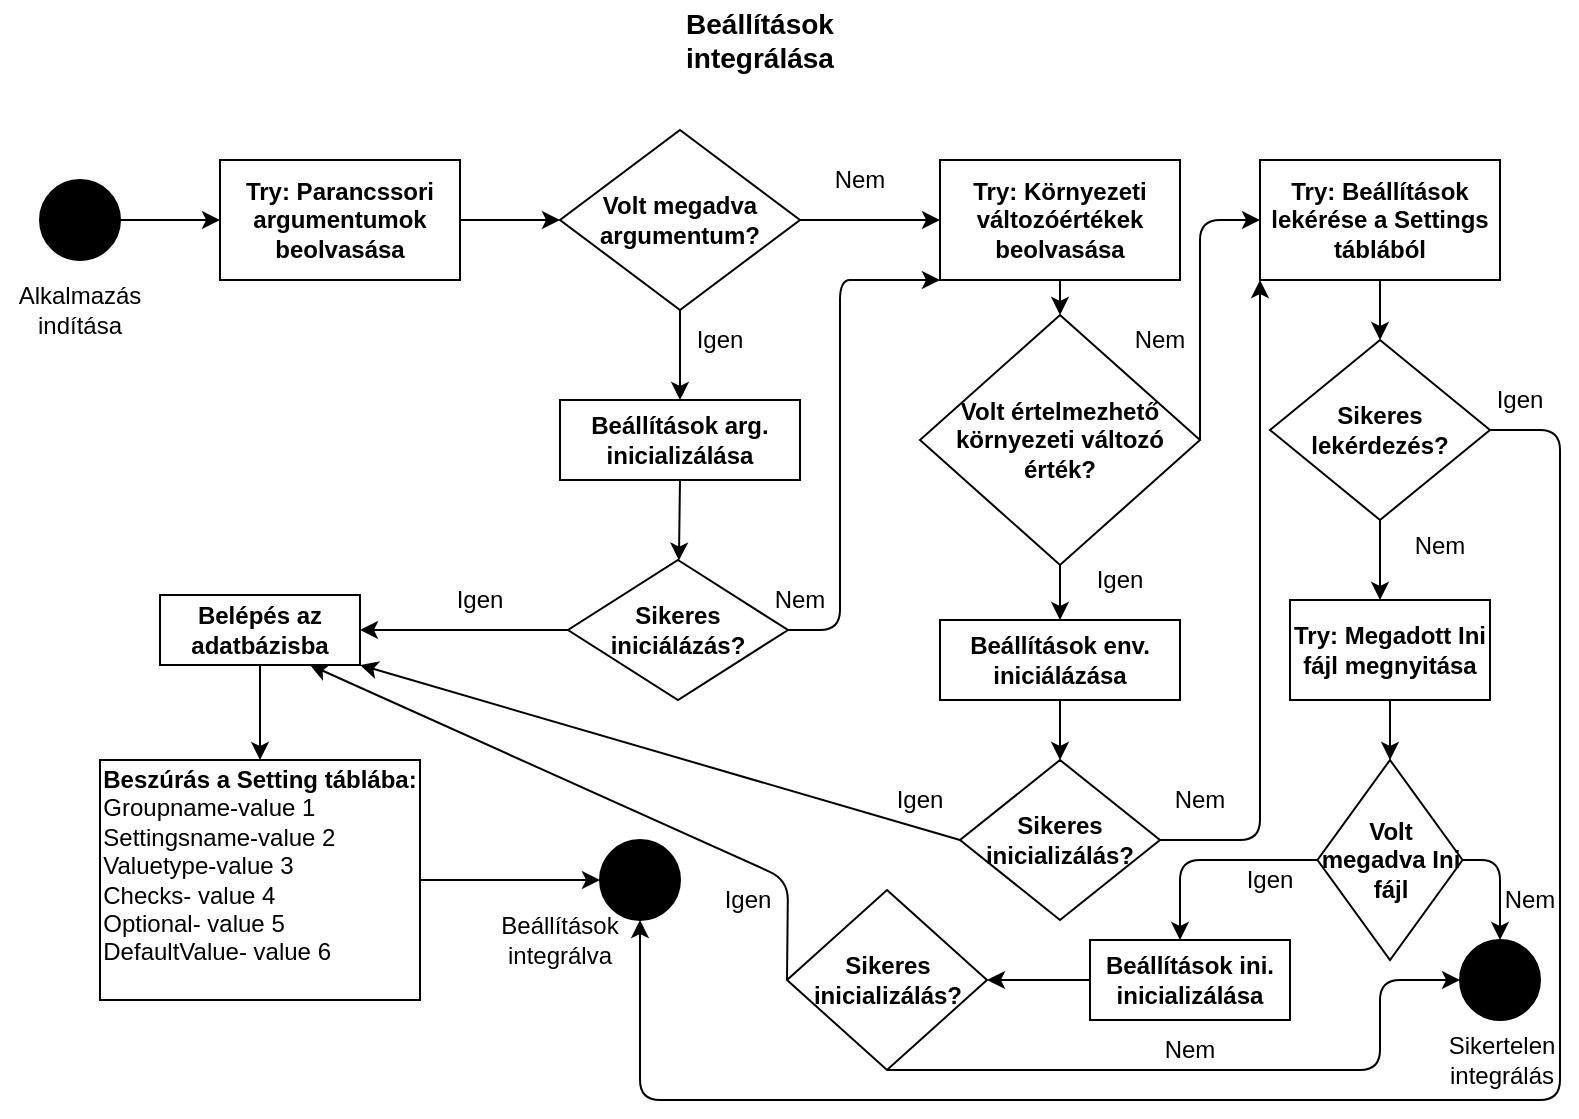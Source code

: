 <mxfile version="14.7.6" type="github">
  <diagram id="zDa9rTjy-oxJfnBAXKqy" name="Page-1">
    <mxGraphModel dx="1038" dy="536" grid="1" gridSize="10" guides="1" tooltips="1" connect="1" arrows="1" fold="1" page="1" pageScale="1" pageWidth="827" pageHeight="1169" math="0" shadow="0">
      <root>
        <mxCell id="0" />
        <mxCell id="1" parent="0" />
        <mxCell id="_BwwOzmuVJjrxb0-8K-R-1" value="&lt;font style=&quot;font-size: 14px&quot;&gt;&lt;b&gt;Beállítások integrálása&lt;br&gt;&lt;/b&gt;&lt;/font&gt;" style="text;html=1;strokeColor=none;fillColor=none;align=center;verticalAlign=middle;whiteSpace=wrap;rounded=0;" vertex="1" parent="1">
          <mxGeometry x="360" y="10" width="80" height="40" as="geometry" />
        </mxCell>
        <mxCell id="_BwwOzmuVJjrxb0-8K-R-2" value="" style="ellipse;whiteSpace=wrap;html=1;aspect=fixed;fillColor=#000000;" vertex="1" parent="1">
          <mxGeometry x="40" y="100" width="40" height="40" as="geometry" />
        </mxCell>
        <mxCell id="_BwwOzmuVJjrxb0-8K-R-3" value="Alkalmazás indítása" style="text;html=1;strokeColor=none;fillColor=none;align=center;verticalAlign=middle;whiteSpace=wrap;rounded=0;" vertex="1" parent="1">
          <mxGeometry x="20" y="150" width="80" height="30" as="geometry" />
        </mxCell>
        <mxCell id="_BwwOzmuVJjrxb0-8K-R-4" value="" style="endArrow=classic;html=1;exitX=1;exitY=0.5;exitDx=0;exitDy=0;entryX=0;entryY=0.5;entryDx=0;entryDy=0;" edge="1" parent="1" source="_BwwOzmuVJjrxb0-8K-R-2" target="_BwwOzmuVJjrxb0-8K-R-5">
          <mxGeometry width="50" height="50" relative="1" as="geometry">
            <mxPoint x="390" y="300" as="sourcePoint" />
            <mxPoint x="230" y="120" as="targetPoint" />
          </mxGeometry>
        </mxCell>
        <mxCell id="_BwwOzmuVJjrxb0-8K-R-5" value="&lt;div&gt;&lt;b&gt;Try: Parancssori argumentumok&lt;/b&gt;&lt;/div&gt;&lt;div&gt;&lt;b&gt;beolvasása&lt;/b&gt;&lt;/div&gt;" style="rounded=0;whiteSpace=wrap;html=1;fillColor=#FFFFFF;" vertex="1" parent="1">
          <mxGeometry x="130" y="90" width="120" height="60" as="geometry" />
        </mxCell>
        <mxCell id="_BwwOzmuVJjrxb0-8K-R-6" value="" style="endArrow=classic;html=1;exitX=1;exitY=0.5;exitDx=0;exitDy=0;" edge="1" parent="1" source="_BwwOzmuVJjrxb0-8K-R-5" target="_BwwOzmuVJjrxb0-8K-R-7">
          <mxGeometry width="50" height="50" relative="1" as="geometry">
            <mxPoint x="390" y="300" as="sourcePoint" />
            <mxPoint x="300" y="120" as="targetPoint" />
          </mxGeometry>
        </mxCell>
        <mxCell id="_BwwOzmuVJjrxb0-8K-R-7" value="&lt;b&gt;Volt megadva argumentum?&lt;/b&gt;" style="rhombus;whiteSpace=wrap;html=1;fillColor=#FFFFFF;" vertex="1" parent="1">
          <mxGeometry x="300" y="75" width="120" height="90" as="geometry" />
        </mxCell>
        <mxCell id="_BwwOzmuVJjrxb0-8K-R-9" value="" style="endArrow=classic;html=1;exitX=0.5;exitY=1;exitDx=0;exitDy=0;" edge="1" parent="1" source="_BwwOzmuVJjrxb0-8K-R-7">
          <mxGeometry width="50" height="50" relative="1" as="geometry">
            <mxPoint x="390" y="300" as="sourcePoint" />
            <mxPoint x="360" y="210" as="targetPoint" />
          </mxGeometry>
        </mxCell>
        <mxCell id="_BwwOzmuVJjrxb0-8K-R-11" value="Igen" style="text;html=1;strokeColor=none;fillColor=none;align=center;verticalAlign=middle;whiteSpace=wrap;rounded=0;" vertex="1" parent="1">
          <mxGeometry x="360" y="170" width="40" height="20" as="geometry" />
        </mxCell>
        <mxCell id="_BwwOzmuVJjrxb0-8K-R-12" value="&lt;b&gt;Beállítások arg. inicializálása&lt;br&gt;&lt;/b&gt;" style="rounded=0;whiteSpace=wrap;html=1;fillColor=#FFFFFF;" vertex="1" parent="1">
          <mxGeometry x="300" y="210" width="120" height="40" as="geometry" />
        </mxCell>
        <mxCell id="_BwwOzmuVJjrxb0-8K-R-13" value="" style="endArrow=classic;html=1;exitX=0.5;exitY=1;exitDx=0;exitDy=0;" edge="1" parent="1" source="_BwwOzmuVJjrxb0-8K-R-12" target="_BwwOzmuVJjrxb0-8K-R-14">
          <mxGeometry width="50" height="50" relative="1" as="geometry">
            <mxPoint x="390" y="300" as="sourcePoint" />
            <mxPoint x="360" y="290" as="targetPoint" />
          </mxGeometry>
        </mxCell>
        <mxCell id="_BwwOzmuVJjrxb0-8K-R-14" value="&lt;b&gt;Sikeres iniciálázás?&lt;br&gt;&lt;/b&gt;" style="rhombus;whiteSpace=wrap;html=1;fillColor=#FFFFFF;" vertex="1" parent="1">
          <mxGeometry x="304" y="290" width="110" height="70" as="geometry" />
        </mxCell>
        <mxCell id="_BwwOzmuVJjrxb0-8K-R-16" value="Igen" style="text;html=1;strokeColor=none;fillColor=none;align=center;verticalAlign=middle;whiteSpace=wrap;rounded=0;" vertex="1" parent="1">
          <mxGeometry x="240" y="300" width="40" height="20" as="geometry" />
        </mxCell>
        <mxCell id="_BwwOzmuVJjrxb0-8K-R-17" value="" style="endArrow=classic;html=1;exitX=0;exitY=0.5;exitDx=0;exitDy=0;" edge="1" parent="1" source="_BwwOzmuVJjrxb0-8K-R-14">
          <mxGeometry width="50" height="50" relative="1" as="geometry">
            <mxPoint x="390" y="350" as="sourcePoint" />
            <mxPoint x="200" y="325" as="targetPoint" />
          </mxGeometry>
        </mxCell>
        <mxCell id="_BwwOzmuVJjrxb0-8K-R-20" value="&lt;b&gt;Belépés az adatbázisba&lt;/b&gt;" style="rounded=0;whiteSpace=wrap;html=1;fillColor=#FFFFFF;" vertex="1" parent="1">
          <mxGeometry x="100" y="307.5" width="100" height="35" as="geometry" />
        </mxCell>
        <mxCell id="_BwwOzmuVJjrxb0-8K-R-21" value="" style="endArrow=classic;html=1;exitX=0.5;exitY=1;exitDx=0;exitDy=0;" edge="1" parent="1" source="_BwwOzmuVJjrxb0-8K-R-20">
          <mxGeometry width="50" height="50" relative="1" as="geometry">
            <mxPoint x="350" y="350" as="sourcePoint" />
            <mxPoint x="150" y="390" as="targetPoint" />
          </mxGeometry>
        </mxCell>
        <mxCell id="_BwwOzmuVJjrxb0-8K-R-23" value="&lt;div&gt;&lt;b&gt;Beszúrás a Setting táblába:&lt;/b&gt;&lt;/div&gt;&lt;div align=&quot;left&quot;&gt;Groupname-value 1&lt;/div&gt;&lt;div align=&quot;left&quot;&gt;Settingsname-value 2&lt;/div&gt;&lt;div align=&quot;left&quot;&gt;Valuetype-value 3&lt;/div&gt;&lt;div align=&quot;left&quot;&gt;Checks- value 4&lt;/div&gt;&lt;div align=&quot;left&quot;&gt;Optional- value 5&lt;/div&gt;&lt;div align=&quot;left&quot;&gt;DefaultValue- value 6&lt;br&gt;&lt;/div&gt;&lt;div align=&quot;left&quot;&gt;&lt;br&gt;&lt;/div&gt;" style="rounded=0;whiteSpace=wrap;html=1;fillColor=#FFFFFF;" vertex="1" parent="1">
          <mxGeometry x="70" y="390" width="160" height="120" as="geometry" />
        </mxCell>
        <mxCell id="_BwwOzmuVJjrxb0-8K-R-25" value="" style="endArrow=classic;html=1;exitX=1;exitY=0.5;exitDx=0;exitDy=0;" edge="1" parent="1" source="_BwwOzmuVJjrxb0-8K-R-23" target="_BwwOzmuVJjrxb0-8K-R-26">
          <mxGeometry width="50" height="50" relative="1" as="geometry">
            <mxPoint x="350" y="350" as="sourcePoint" />
            <mxPoint x="310" y="450" as="targetPoint" />
          </mxGeometry>
        </mxCell>
        <mxCell id="_BwwOzmuVJjrxb0-8K-R-26" value="" style="ellipse;whiteSpace=wrap;html=1;aspect=fixed;fillColor=#000000;" vertex="1" parent="1">
          <mxGeometry x="320" y="430" width="40" height="40" as="geometry" />
        </mxCell>
        <mxCell id="_BwwOzmuVJjrxb0-8K-R-27" value="Beállítások integrálva" style="text;html=1;strokeColor=none;fillColor=none;align=center;verticalAlign=middle;whiteSpace=wrap;rounded=0;" vertex="1" parent="1">
          <mxGeometry x="280" y="470" width="40" height="20" as="geometry" />
        </mxCell>
        <mxCell id="_BwwOzmuVJjrxb0-8K-R-28" value="" style="endArrow=classic;html=1;exitX=1;exitY=0.5;exitDx=0;exitDy=0;" edge="1" parent="1" source="_BwwOzmuVJjrxb0-8K-R-7">
          <mxGeometry width="50" height="50" relative="1" as="geometry">
            <mxPoint x="350" y="350" as="sourcePoint" />
            <mxPoint x="490" y="120" as="targetPoint" />
          </mxGeometry>
        </mxCell>
        <mxCell id="_BwwOzmuVJjrxb0-8K-R-29" value="Nem" style="text;html=1;strokeColor=none;fillColor=none;align=center;verticalAlign=middle;whiteSpace=wrap;rounded=0;" vertex="1" parent="1">
          <mxGeometry x="430" y="90" width="40" height="20" as="geometry" />
        </mxCell>
        <mxCell id="_BwwOzmuVJjrxb0-8K-R-30" value="&lt;b&gt;Try: Környezeti változóértékek beolvasása&lt;br&gt;&lt;/b&gt;" style="rounded=0;whiteSpace=wrap;html=1;fillColor=#FFFFFF;" vertex="1" parent="1">
          <mxGeometry x="490" y="90" width="120" height="60" as="geometry" />
        </mxCell>
        <mxCell id="_BwwOzmuVJjrxb0-8K-R-33" value="&lt;b&gt;Volt értelmezhető környezeti változó érték?&lt;br&gt;&lt;/b&gt;" style="rhombus;whiteSpace=wrap;html=1;fillColor=#FFFFFF;" vertex="1" parent="1">
          <mxGeometry x="480" y="167.5" width="140" height="125" as="geometry" />
        </mxCell>
        <mxCell id="_BwwOzmuVJjrxb0-8K-R-34" value="" style="endArrow=classic;html=1;exitX=0.5;exitY=1;exitDx=0;exitDy=0;" edge="1" parent="1" source="_BwwOzmuVJjrxb0-8K-R-30" target="_BwwOzmuVJjrxb0-8K-R-33">
          <mxGeometry width="50" height="50" relative="1" as="geometry">
            <mxPoint x="290" y="350" as="sourcePoint" />
            <mxPoint x="340" y="300" as="targetPoint" />
          </mxGeometry>
        </mxCell>
        <mxCell id="_BwwOzmuVJjrxb0-8K-R-35" value="" style="endArrow=classic;html=1;exitX=1;exitY=0.5;exitDx=0;exitDy=0;entryX=0;entryY=1;entryDx=0;entryDy=0;" edge="1" parent="1" source="_BwwOzmuVJjrxb0-8K-R-14" target="_BwwOzmuVJjrxb0-8K-R-30">
          <mxGeometry width="50" height="50" relative="1" as="geometry">
            <mxPoint x="290" y="350" as="sourcePoint" />
            <mxPoint x="460" y="325" as="targetPoint" />
            <Array as="points">
              <mxPoint x="440" y="325" />
              <mxPoint x="440" y="220" />
              <mxPoint x="440" y="150" />
              <mxPoint x="450" y="150" />
            </Array>
          </mxGeometry>
        </mxCell>
        <mxCell id="_BwwOzmuVJjrxb0-8K-R-36" value="Nem" style="text;html=1;strokeColor=none;fillColor=none;align=center;verticalAlign=middle;whiteSpace=wrap;rounded=0;" vertex="1" parent="1">
          <mxGeometry x="400" y="300" width="40" height="20" as="geometry" />
        </mxCell>
        <mxCell id="_BwwOzmuVJjrxb0-8K-R-40" value="" style="endArrow=classic;html=1;exitX=0.5;exitY=1;exitDx=0;exitDy=0;" edge="1" parent="1" source="_BwwOzmuVJjrxb0-8K-R-33" target="_BwwOzmuVJjrxb0-8K-R-41">
          <mxGeometry width="50" height="50" relative="1" as="geometry">
            <mxPoint x="290" y="350" as="sourcePoint" />
            <mxPoint x="550" y="330" as="targetPoint" />
          </mxGeometry>
        </mxCell>
        <mxCell id="_BwwOzmuVJjrxb0-8K-R-41" value="&lt;b&gt;Beállítások env. iniciálázása&lt;br&gt;&lt;/b&gt;" style="rounded=0;whiteSpace=wrap;html=1;fillColor=#FFFFFF;" vertex="1" parent="1">
          <mxGeometry x="490" y="320" width="120" height="40" as="geometry" />
        </mxCell>
        <mxCell id="_BwwOzmuVJjrxb0-8K-R-42" value="Igen" style="text;html=1;strokeColor=none;fillColor=none;align=center;verticalAlign=middle;whiteSpace=wrap;rounded=0;" vertex="1" parent="1">
          <mxGeometry x="560" y="290" width="40" height="20" as="geometry" />
        </mxCell>
        <mxCell id="_BwwOzmuVJjrxb0-8K-R-43" value="" style="endArrow=classic;html=1;exitX=0.5;exitY=1;exitDx=0;exitDy=0;" edge="1" parent="1" source="_BwwOzmuVJjrxb0-8K-R-41">
          <mxGeometry width="50" height="50" relative="1" as="geometry">
            <mxPoint x="290" y="350" as="sourcePoint" />
            <mxPoint x="550" y="390" as="targetPoint" />
          </mxGeometry>
        </mxCell>
        <mxCell id="_BwwOzmuVJjrxb0-8K-R-44" value="&lt;b&gt;Sikeres inicializálás?&lt;br&gt;&lt;/b&gt;" style="rhombus;whiteSpace=wrap;html=1;fillColor=#FFFFFF;" vertex="1" parent="1">
          <mxGeometry x="500" y="390" width="100" height="80" as="geometry" />
        </mxCell>
        <mxCell id="_BwwOzmuVJjrxb0-8K-R-45" value="" style="endArrow=classic;html=1;exitX=0;exitY=0.5;exitDx=0;exitDy=0;entryX=1;entryY=1;entryDx=0;entryDy=0;" edge="1" parent="1" source="_BwwOzmuVJjrxb0-8K-R-44" target="_BwwOzmuVJjrxb0-8K-R-20">
          <mxGeometry width="50" height="50" relative="1" as="geometry">
            <mxPoint x="290" y="350" as="sourcePoint" />
            <mxPoint x="340" y="300" as="targetPoint" />
          </mxGeometry>
        </mxCell>
        <mxCell id="_BwwOzmuVJjrxb0-8K-R-46" value="Igen" style="text;html=1;strokeColor=none;fillColor=none;align=center;verticalAlign=middle;whiteSpace=wrap;rounded=0;" vertex="1" parent="1">
          <mxGeometry x="460" y="400" width="40" height="20" as="geometry" />
        </mxCell>
        <mxCell id="_BwwOzmuVJjrxb0-8K-R-47" value="&lt;b&gt;Try: Beállítások lekérése a Settings táblából&lt;br&gt;&lt;/b&gt;" style="rounded=0;whiteSpace=wrap;html=1;fillColor=#FFFFFF;" vertex="1" parent="1">
          <mxGeometry x="650" y="90" width="120" height="60" as="geometry" />
        </mxCell>
        <mxCell id="_BwwOzmuVJjrxb0-8K-R-48" value="" style="endArrow=classic;html=1;exitX=1;exitY=0.5;exitDx=0;exitDy=0;entryX=0;entryY=0.5;entryDx=0;entryDy=0;" edge="1" parent="1" source="_BwwOzmuVJjrxb0-8K-R-33" target="_BwwOzmuVJjrxb0-8K-R-47">
          <mxGeometry width="50" height="50" relative="1" as="geometry">
            <mxPoint x="290" y="350" as="sourcePoint" />
            <mxPoint x="340" y="300" as="targetPoint" />
            <Array as="points">
              <mxPoint x="620" y="120" />
            </Array>
          </mxGeometry>
        </mxCell>
        <mxCell id="_BwwOzmuVJjrxb0-8K-R-49" value="Nem" style="text;html=1;strokeColor=none;fillColor=none;align=center;verticalAlign=middle;whiteSpace=wrap;rounded=0;" vertex="1" parent="1">
          <mxGeometry x="580" y="170" width="40" height="20" as="geometry" />
        </mxCell>
        <mxCell id="_BwwOzmuVJjrxb0-8K-R-50" value="" style="endArrow=classic;html=1;exitX=1;exitY=0.5;exitDx=0;exitDy=0;entryX=0;entryY=1;entryDx=0;entryDy=0;" edge="1" parent="1" source="_BwwOzmuVJjrxb0-8K-R-44" target="_BwwOzmuVJjrxb0-8K-R-47">
          <mxGeometry width="50" height="50" relative="1" as="geometry">
            <mxPoint x="290" y="350" as="sourcePoint" />
            <mxPoint x="340" y="300" as="targetPoint" />
            <Array as="points">
              <mxPoint x="650" y="430" />
            </Array>
          </mxGeometry>
        </mxCell>
        <mxCell id="_BwwOzmuVJjrxb0-8K-R-51" value="Nem" style="text;html=1;strokeColor=none;fillColor=none;align=center;verticalAlign=middle;whiteSpace=wrap;rounded=0;" vertex="1" parent="1">
          <mxGeometry x="600" y="400" width="40" height="20" as="geometry" />
        </mxCell>
        <mxCell id="_BwwOzmuVJjrxb0-8K-R-53" value="&lt;b&gt;Sikeres lekérdezés?&lt;br&gt;&lt;/b&gt;" style="rhombus;whiteSpace=wrap;html=1;fillColor=#FFFFFF;" vertex="1" parent="1">
          <mxGeometry x="655" y="180" width="110" height="90" as="geometry" />
        </mxCell>
        <mxCell id="_BwwOzmuVJjrxb0-8K-R-55" value="" style="endArrow=classic;html=1;exitX=0.5;exitY=1;exitDx=0;exitDy=0;entryX=0.5;entryY=0;entryDx=0;entryDy=0;" edge="1" parent="1" source="_BwwOzmuVJjrxb0-8K-R-47" target="_BwwOzmuVJjrxb0-8K-R-53">
          <mxGeometry width="50" height="50" relative="1" as="geometry">
            <mxPoint x="290" y="350" as="sourcePoint" />
            <mxPoint x="340" y="300" as="targetPoint" />
          </mxGeometry>
        </mxCell>
        <mxCell id="_BwwOzmuVJjrxb0-8K-R-56" value="" style="endArrow=classic;html=1;exitX=0.5;exitY=1;exitDx=0;exitDy=0;" edge="1" parent="1" source="_BwwOzmuVJjrxb0-8K-R-53">
          <mxGeometry width="50" height="50" relative="1" as="geometry">
            <mxPoint x="290" y="350" as="sourcePoint" />
            <mxPoint x="710" y="310" as="targetPoint" />
          </mxGeometry>
        </mxCell>
        <mxCell id="_BwwOzmuVJjrxb0-8K-R-59" value="Igen" style="text;html=1;strokeColor=none;fillColor=none;align=center;verticalAlign=middle;whiteSpace=wrap;rounded=0;" vertex="1" parent="1">
          <mxGeometry x="760" y="200" width="40" height="20" as="geometry" />
        </mxCell>
        <mxCell id="_BwwOzmuVJjrxb0-8K-R-60" value="" style="endArrow=classic;html=1;exitX=1;exitY=0.5;exitDx=0;exitDy=0;entryX=0.5;entryY=1;entryDx=0;entryDy=0;" edge="1" parent="1" source="_BwwOzmuVJjrxb0-8K-R-53" target="_BwwOzmuVJjrxb0-8K-R-26">
          <mxGeometry width="50" height="50" relative="1" as="geometry">
            <mxPoint x="350" y="350" as="sourcePoint" />
            <mxPoint x="330" y="560" as="targetPoint" />
            <Array as="points">
              <mxPoint x="800" y="225" />
              <mxPoint x="800" y="560" />
              <mxPoint x="340" y="560" />
            </Array>
          </mxGeometry>
        </mxCell>
        <mxCell id="_BwwOzmuVJjrxb0-8K-R-62" value="Nem" style="text;html=1;strokeColor=none;fillColor=none;align=center;verticalAlign=middle;whiteSpace=wrap;rounded=0;" vertex="1" parent="1">
          <mxGeometry x="720" y="272.5" width="40" height="20" as="geometry" />
        </mxCell>
        <mxCell id="_BwwOzmuVJjrxb0-8K-R-63" value="&lt;b&gt;Try: Megadott Ini fájl megnyitása&lt;br&gt;&lt;/b&gt;" style="rounded=0;whiteSpace=wrap;html=1;fillColor=#FFFFFF;" vertex="1" parent="1">
          <mxGeometry x="665" y="310" width="100" height="50" as="geometry" />
        </mxCell>
        <mxCell id="_BwwOzmuVJjrxb0-8K-R-64" value="" style="endArrow=classic;html=1;exitX=0.5;exitY=1;exitDx=0;exitDy=0;" edge="1" parent="1" source="_BwwOzmuVJjrxb0-8K-R-63">
          <mxGeometry width="50" height="50" relative="1" as="geometry">
            <mxPoint x="350" y="350" as="sourcePoint" />
            <mxPoint x="715" y="390" as="targetPoint" />
          </mxGeometry>
        </mxCell>
        <mxCell id="_BwwOzmuVJjrxb0-8K-R-65" value="&lt;b&gt;Volt megadva Ini fájl&lt;br&gt;&lt;/b&gt;" style="rhombus;whiteSpace=wrap;html=1;fillColor=#FFFFFF;" vertex="1" parent="1">
          <mxGeometry x="678.75" y="390" width="72.5" height="100" as="geometry" />
        </mxCell>
        <mxCell id="_BwwOzmuVJjrxb0-8K-R-67" value="" style="ellipse;whiteSpace=wrap;html=1;aspect=fixed;fillColor=#000000;" vertex="1" parent="1">
          <mxGeometry x="750" y="480" width="40" height="40" as="geometry" />
        </mxCell>
        <mxCell id="_BwwOzmuVJjrxb0-8K-R-68" value="Sikertelen integrálás" style="text;html=1;strokeColor=none;fillColor=none;align=center;verticalAlign=middle;whiteSpace=wrap;rounded=0;" vertex="1" parent="1">
          <mxGeometry x="751.25" y="530" width="40" height="20" as="geometry" />
        </mxCell>
        <mxCell id="_BwwOzmuVJjrxb0-8K-R-70" value="Nem" style="text;html=1;strokeColor=none;fillColor=none;align=center;verticalAlign=middle;whiteSpace=wrap;rounded=0;" vertex="1" parent="1">
          <mxGeometry x="765" y="450" width="40" height="20" as="geometry" />
        </mxCell>
        <mxCell id="_BwwOzmuVJjrxb0-8K-R-71" value="&lt;b&gt;Beállítások ini. inicializálása&lt;br&gt;&lt;/b&gt;" style="rounded=0;whiteSpace=wrap;html=1;fillColor=#FFFFFF;" vertex="1" parent="1">
          <mxGeometry x="565" y="480" width="100" height="40" as="geometry" />
        </mxCell>
        <mxCell id="_BwwOzmuVJjrxb0-8K-R-72" value="&lt;b&gt;Sikeres inicializálás?&lt;br&gt;&lt;/b&gt;" style="rhombus;whiteSpace=wrap;html=1;fillColor=#FFFFFF;" vertex="1" parent="1">
          <mxGeometry x="413.5" y="455" width="100" height="90" as="geometry" />
        </mxCell>
        <mxCell id="_BwwOzmuVJjrxb0-8K-R-75" value="" style="endArrow=classic;html=1;exitX=1;exitY=0.5;exitDx=0;exitDy=0;entryX=0.5;entryY=0;entryDx=0;entryDy=0;" edge="1" parent="1" source="_BwwOzmuVJjrxb0-8K-R-65" target="_BwwOzmuVJjrxb0-8K-R-67">
          <mxGeometry width="50" height="50" relative="1" as="geometry">
            <mxPoint x="350" y="350" as="sourcePoint" />
            <mxPoint x="400" y="300" as="targetPoint" />
            <Array as="points">
              <mxPoint x="770" y="440" />
            </Array>
          </mxGeometry>
        </mxCell>
        <mxCell id="_BwwOzmuVJjrxb0-8K-R-77" value="Nem" style="text;html=1;strokeColor=none;fillColor=none;align=center;verticalAlign=middle;whiteSpace=wrap;rounded=0;" vertex="1" parent="1">
          <mxGeometry x="595" y="525" width="40" height="20" as="geometry" />
        </mxCell>
        <mxCell id="_BwwOzmuVJjrxb0-8K-R-78" value="" style="endArrow=classic;html=1;exitX=0;exitY=0.5;exitDx=0;exitDy=0;entryX=0.75;entryY=1;entryDx=0;entryDy=0;" edge="1" parent="1" source="_BwwOzmuVJjrxb0-8K-R-72" target="_BwwOzmuVJjrxb0-8K-R-20">
          <mxGeometry width="50" height="50" relative="1" as="geometry">
            <mxPoint x="350" y="350" as="sourcePoint" />
            <mxPoint x="400" y="300" as="targetPoint" />
            <Array as="points">
              <mxPoint x="414" y="450" />
            </Array>
          </mxGeometry>
        </mxCell>
        <mxCell id="_BwwOzmuVJjrxb0-8K-R-79" value="Igen" style="text;html=1;strokeColor=none;fillColor=none;align=center;verticalAlign=middle;whiteSpace=wrap;rounded=0;" vertex="1" parent="1">
          <mxGeometry x="374" y="450" width="40" height="20" as="geometry" />
        </mxCell>
        <mxCell id="_BwwOzmuVJjrxb0-8K-R-80" value="" style="endArrow=classic;html=1;exitX=0;exitY=0.5;exitDx=0;exitDy=0;entryX=1;entryY=0.5;entryDx=0;entryDy=0;" edge="1" parent="1" source="_BwwOzmuVJjrxb0-8K-R-71" target="_BwwOzmuVJjrxb0-8K-R-72">
          <mxGeometry width="50" height="50" relative="1" as="geometry">
            <mxPoint x="350" y="350" as="sourcePoint" />
            <mxPoint x="400" y="300" as="targetPoint" />
          </mxGeometry>
        </mxCell>
        <mxCell id="_BwwOzmuVJjrxb0-8K-R-81" value="" style="endArrow=classic;html=1;exitX=0.5;exitY=1;exitDx=0;exitDy=0;entryX=0;entryY=0.5;entryDx=0;entryDy=0;" edge="1" parent="1" source="_BwwOzmuVJjrxb0-8K-R-72" target="_BwwOzmuVJjrxb0-8K-R-67">
          <mxGeometry width="50" height="50" relative="1" as="geometry">
            <mxPoint x="350" y="350" as="sourcePoint" />
            <mxPoint x="710" y="545" as="targetPoint" />
            <Array as="points">
              <mxPoint x="710" y="545" />
              <mxPoint x="710" y="500" />
            </Array>
          </mxGeometry>
        </mxCell>
        <mxCell id="_BwwOzmuVJjrxb0-8K-R-82" value="" style="endArrow=classic;html=1;exitX=0;exitY=0.5;exitDx=0;exitDy=0;" edge="1" parent="1" source="_BwwOzmuVJjrxb0-8K-R-65">
          <mxGeometry width="50" height="50" relative="1" as="geometry">
            <mxPoint x="350" y="350" as="sourcePoint" />
            <mxPoint x="610" y="480" as="targetPoint" />
            <Array as="points">
              <mxPoint x="610" y="440" />
            </Array>
          </mxGeometry>
        </mxCell>
        <mxCell id="_BwwOzmuVJjrxb0-8K-R-84" value="Igen" style="text;html=1;strokeColor=none;fillColor=none;align=center;verticalAlign=middle;whiteSpace=wrap;rounded=0;" vertex="1" parent="1">
          <mxGeometry x="635" y="440" width="40" height="20" as="geometry" />
        </mxCell>
      </root>
    </mxGraphModel>
  </diagram>
</mxfile>
